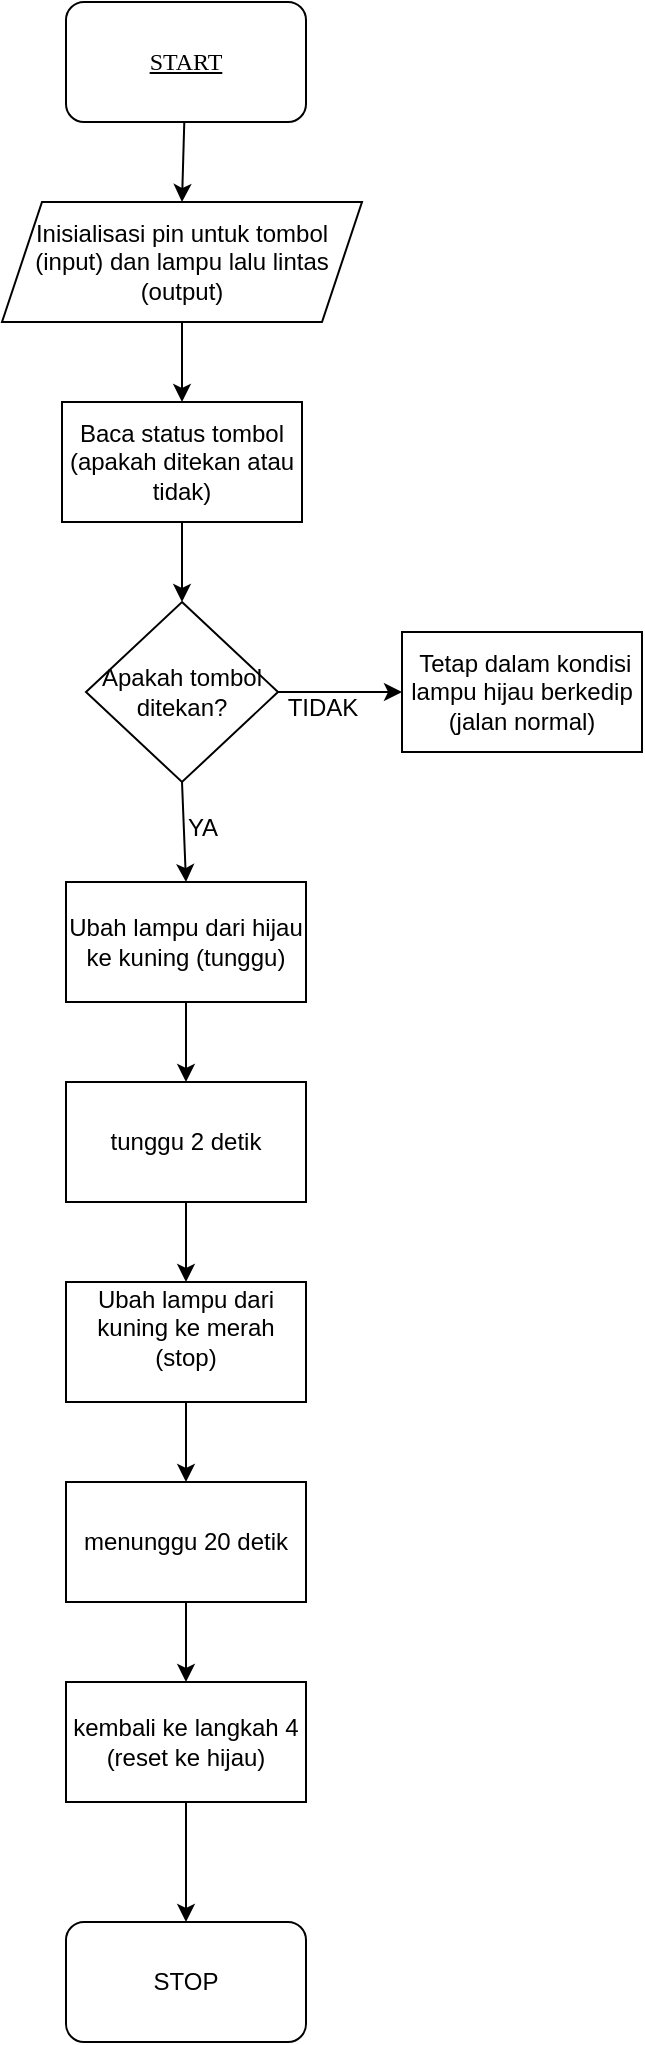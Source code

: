<mxfile version="24.7.17">
  <diagram name="Halaman-1" id="Y9AolwvZBnAyUHMvJlSv">
    <mxGraphModel dx="1409" dy="558" grid="1" gridSize="10" guides="1" tooltips="1" connect="1" arrows="1" fold="1" page="1" pageScale="1" pageWidth="827" pageHeight="1169" math="0" shadow="0">
      <root>
        <mxCell id="0" />
        <mxCell id="1" parent="0" />
        <mxCell id="kuNX_iD7RCXfwzJ7GgUc-3" value="START" style="rounded=1;whiteSpace=wrap;html=1;fontStyle=4;fontFamily=Verdana;" vertex="1" parent="1">
          <mxGeometry x="372" y="20" width="120" height="60" as="geometry" />
        </mxCell>
        <mxCell id="kuNX_iD7RCXfwzJ7GgUc-4" value="Inisialisasi pin untuk tombol (input) dan lampu lalu lintas (output)" style="shape=parallelogram;perimeter=parallelogramPerimeter;whiteSpace=wrap;html=1;fixedSize=1;" vertex="1" parent="1">
          <mxGeometry x="340" y="120" width="180" height="60" as="geometry" />
        </mxCell>
        <mxCell id="kuNX_iD7RCXfwzJ7GgUc-6" value="" style="endArrow=classic;html=1;rounded=0;entryX=0.5;entryY=0;entryDx=0;entryDy=0;entryPerimeter=0;" edge="1" parent="1" source="kuNX_iD7RCXfwzJ7GgUc-3" target="kuNX_iD7RCXfwzJ7GgUc-4">
          <mxGeometry width="50" height="50" relative="1" as="geometry">
            <mxPoint x="430" y="140" as="sourcePoint" />
            <mxPoint x="427" y="180" as="targetPoint" />
          </mxGeometry>
        </mxCell>
        <mxCell id="kuNX_iD7RCXfwzJ7GgUc-8" value="" style="endArrow=classic;html=1;rounded=0;entryX=0.5;entryY=0;entryDx=0;entryDy=0;exitX=0.5;exitY=1;exitDx=0;exitDy=0;" edge="1" parent="1" source="kuNX_iD7RCXfwzJ7GgUc-21" target="kuNX_iD7RCXfwzJ7GgUc-9">
          <mxGeometry width="50" height="50" relative="1" as="geometry">
            <mxPoint x="422" y="250" as="sourcePoint" />
            <mxPoint x="418" y="320" as="targetPoint" />
          </mxGeometry>
        </mxCell>
        <mxCell id="kuNX_iD7RCXfwzJ7GgUc-9" value="Apakah tombol ditekan?" style="rhombus;whiteSpace=wrap;html=1;" vertex="1" parent="1">
          <mxGeometry x="382" y="320" width="96" height="90" as="geometry" />
        </mxCell>
        <mxCell id="kuNX_iD7RCXfwzJ7GgUc-38" style="edgeStyle=orthogonalEdgeStyle;rounded=0;orthogonalLoop=1;jettySize=auto;html=1;exitX=0.5;exitY=1;exitDx=0;exitDy=0;entryX=0.5;entryY=0;entryDx=0;entryDy=0;" edge="1" parent="1" source="kuNX_iD7RCXfwzJ7GgUc-10" target="kuNX_iD7RCXfwzJ7GgUc-36">
          <mxGeometry relative="1" as="geometry" />
        </mxCell>
        <mxCell id="kuNX_iD7RCXfwzJ7GgUc-10" value="Ubah lampu dari hijau ke kuning (tunggu)" style="rounded=0;whiteSpace=wrap;html=1;" vertex="1" parent="1">
          <mxGeometry x="372" y="460" width="120" height="60" as="geometry" />
        </mxCell>
        <mxCell id="kuNX_iD7RCXfwzJ7GgUc-11" value="" style="endArrow=classic;html=1;rounded=0;exitX=0.5;exitY=1;exitDx=0;exitDy=0;entryX=0.5;entryY=0;entryDx=0;entryDy=0;" edge="1" parent="1" source="kuNX_iD7RCXfwzJ7GgUc-9" target="kuNX_iD7RCXfwzJ7GgUc-10">
          <mxGeometry width="50" height="50" relative="1" as="geometry">
            <mxPoint x="520" y="420" as="sourcePoint" />
            <mxPoint x="570" y="370" as="targetPoint" />
          </mxGeometry>
        </mxCell>
        <mxCell id="kuNX_iD7RCXfwzJ7GgUc-12" value="YA" style="text;html=1;align=center;verticalAlign=middle;resizable=0;points=[];autosize=1;strokeColor=none;fillColor=none;" vertex="1" parent="1">
          <mxGeometry x="420" y="418" width="40" height="30" as="geometry" />
        </mxCell>
        <mxCell id="kuNX_iD7RCXfwzJ7GgUc-13" value="&amp;nbsp;Tetap dalam kondisi lampu hijau berkedip (jalan normal)" style="rounded=0;whiteSpace=wrap;html=1;" vertex="1" parent="1">
          <mxGeometry x="540" y="335" width="120" height="60" as="geometry" />
        </mxCell>
        <mxCell id="kuNX_iD7RCXfwzJ7GgUc-14" value="" style="endArrow=classic;html=1;rounded=0;exitX=1;exitY=0.5;exitDx=0;exitDy=0;entryX=0;entryY=0.5;entryDx=0;entryDy=0;" edge="1" parent="1" source="kuNX_iD7RCXfwzJ7GgUc-9" target="kuNX_iD7RCXfwzJ7GgUc-13">
          <mxGeometry width="50" height="50" relative="1" as="geometry">
            <mxPoint x="520" y="420" as="sourcePoint" />
            <mxPoint x="570" y="370" as="targetPoint" />
          </mxGeometry>
        </mxCell>
        <mxCell id="kuNX_iD7RCXfwzJ7GgUc-15" value="TIDAK" style="text;html=1;align=center;verticalAlign=middle;resizable=0;points=[];autosize=1;strokeColor=none;fillColor=none;" vertex="1" parent="1">
          <mxGeometry x="470" y="358" width="60" height="30" as="geometry" />
        </mxCell>
        <mxCell id="kuNX_iD7RCXfwzJ7GgUc-20" value="" style="endArrow=classic;html=1;rounded=0;exitX=0.5;exitY=1;exitDx=0;exitDy=0;entryX=0.5;entryY=0;entryDx=0;entryDy=0;" edge="1" parent="1" target="kuNX_iD7RCXfwzJ7GgUc-29">
          <mxGeometry width="50" height="50" relative="1" as="geometry">
            <mxPoint x="424" y="870" as="sourcePoint" />
            <mxPoint x="427" y="710" as="targetPoint" />
          </mxGeometry>
        </mxCell>
        <mxCell id="kuNX_iD7RCXfwzJ7GgUc-21" value="Baca status tombol (apakah ditekan atau tidak)" style="rounded=0;whiteSpace=wrap;html=1;" vertex="1" parent="1">
          <mxGeometry x="370" y="220" width="120" height="60" as="geometry" />
        </mxCell>
        <mxCell id="kuNX_iD7RCXfwzJ7GgUc-22" value="" style="endArrow=classic;html=1;rounded=0;exitX=0.5;exitY=1;exitDx=0;exitDy=0;entryX=0.5;entryY=0;entryDx=0;entryDy=0;" edge="1" parent="1" source="kuNX_iD7RCXfwzJ7GgUc-4" target="kuNX_iD7RCXfwzJ7GgUc-21">
          <mxGeometry width="50" height="50" relative="1" as="geometry">
            <mxPoint x="470" y="280" as="sourcePoint" />
            <mxPoint x="520" y="230" as="targetPoint" />
          </mxGeometry>
        </mxCell>
        <mxCell id="kuNX_iD7RCXfwzJ7GgUc-29" value="kembali ke langkah 4 (reset ke hijau)" style="rounded=0;whiteSpace=wrap;html=1;" vertex="1" parent="1">
          <mxGeometry x="372" y="860" width="120" height="60" as="geometry" />
        </mxCell>
        <mxCell id="kuNX_iD7RCXfwzJ7GgUc-30" value="STOP" style="rounded=1;whiteSpace=wrap;html=1;" vertex="1" parent="1">
          <mxGeometry x="372" y="980" width="120" height="60" as="geometry" />
        </mxCell>
        <mxCell id="kuNX_iD7RCXfwzJ7GgUc-31" value="" style="endArrow=classic;html=1;rounded=0;exitX=0.5;exitY=1;exitDx=0;exitDy=0;entryX=0.5;entryY=0;entryDx=0;entryDy=0;" edge="1" parent="1" source="kuNX_iD7RCXfwzJ7GgUc-29" target="kuNX_iD7RCXfwzJ7GgUc-30">
          <mxGeometry width="50" height="50" relative="1" as="geometry">
            <mxPoint x="400" y="1010" as="sourcePoint" />
            <mxPoint x="450" y="960" as="targetPoint" />
          </mxGeometry>
        </mxCell>
        <mxCell id="kuNX_iD7RCXfwzJ7GgUc-36" value="tunggu 2 detik" style="rounded=0;whiteSpace=wrap;html=1;" vertex="1" parent="1">
          <mxGeometry x="372" y="560" width="120" height="60" as="geometry" />
        </mxCell>
        <mxCell id="kuNX_iD7RCXfwzJ7GgUc-37" value="" style="endArrow=classic;html=1;rounded=0;exitX=0.5;exitY=1;exitDx=0;exitDy=0;entryX=0.5;entryY=0;entryDx=0;entryDy=0;" edge="1" parent="1" source="kuNX_iD7RCXfwzJ7GgUc-36" target="kuNX_iD7RCXfwzJ7GgUc-39">
          <mxGeometry width="50" height="50" relative="1" as="geometry">
            <mxPoint x="690" y="640" as="sourcePoint" />
            <mxPoint x="740" y="590" as="targetPoint" />
          </mxGeometry>
        </mxCell>
        <mxCell id="kuNX_iD7RCXfwzJ7GgUc-39" value="&#xa;Ubah lampu dari kuning ke merah (stop)&#xa;&#xa;" style="rounded=0;whiteSpace=wrap;html=1;" vertex="1" parent="1">
          <mxGeometry x="372" y="660" width="120" height="60" as="geometry" />
        </mxCell>
        <mxCell id="kuNX_iD7RCXfwzJ7GgUc-40" value="menunggu 20 detik" style="rounded=0;whiteSpace=wrap;html=1;" vertex="1" parent="1">
          <mxGeometry x="372" y="760" width="120" height="60" as="geometry" />
        </mxCell>
        <mxCell id="kuNX_iD7RCXfwzJ7GgUc-41" value="" style="endArrow=classic;html=1;rounded=0;exitX=0.5;exitY=1;exitDx=0;exitDy=0;entryX=0.5;entryY=0;entryDx=0;entryDy=0;" edge="1" parent="1" source="kuNX_iD7RCXfwzJ7GgUc-39" target="kuNX_iD7RCXfwzJ7GgUc-40">
          <mxGeometry width="50" height="50" relative="1" as="geometry">
            <mxPoint x="690" y="760" as="sourcePoint" />
            <mxPoint x="740" y="710" as="targetPoint" />
          </mxGeometry>
        </mxCell>
        <mxCell id="kuNX_iD7RCXfwzJ7GgUc-42" value="" style="endArrow=classic;html=1;rounded=0;exitX=0.5;exitY=1;exitDx=0;exitDy=0;" edge="1" parent="1" source="kuNX_iD7RCXfwzJ7GgUc-40" target="kuNX_iD7RCXfwzJ7GgUc-29">
          <mxGeometry width="50" height="50" relative="1" as="geometry">
            <mxPoint x="690" y="1010" as="sourcePoint" />
            <mxPoint x="740" y="960" as="targetPoint" />
          </mxGeometry>
        </mxCell>
      </root>
    </mxGraphModel>
  </diagram>
</mxfile>
